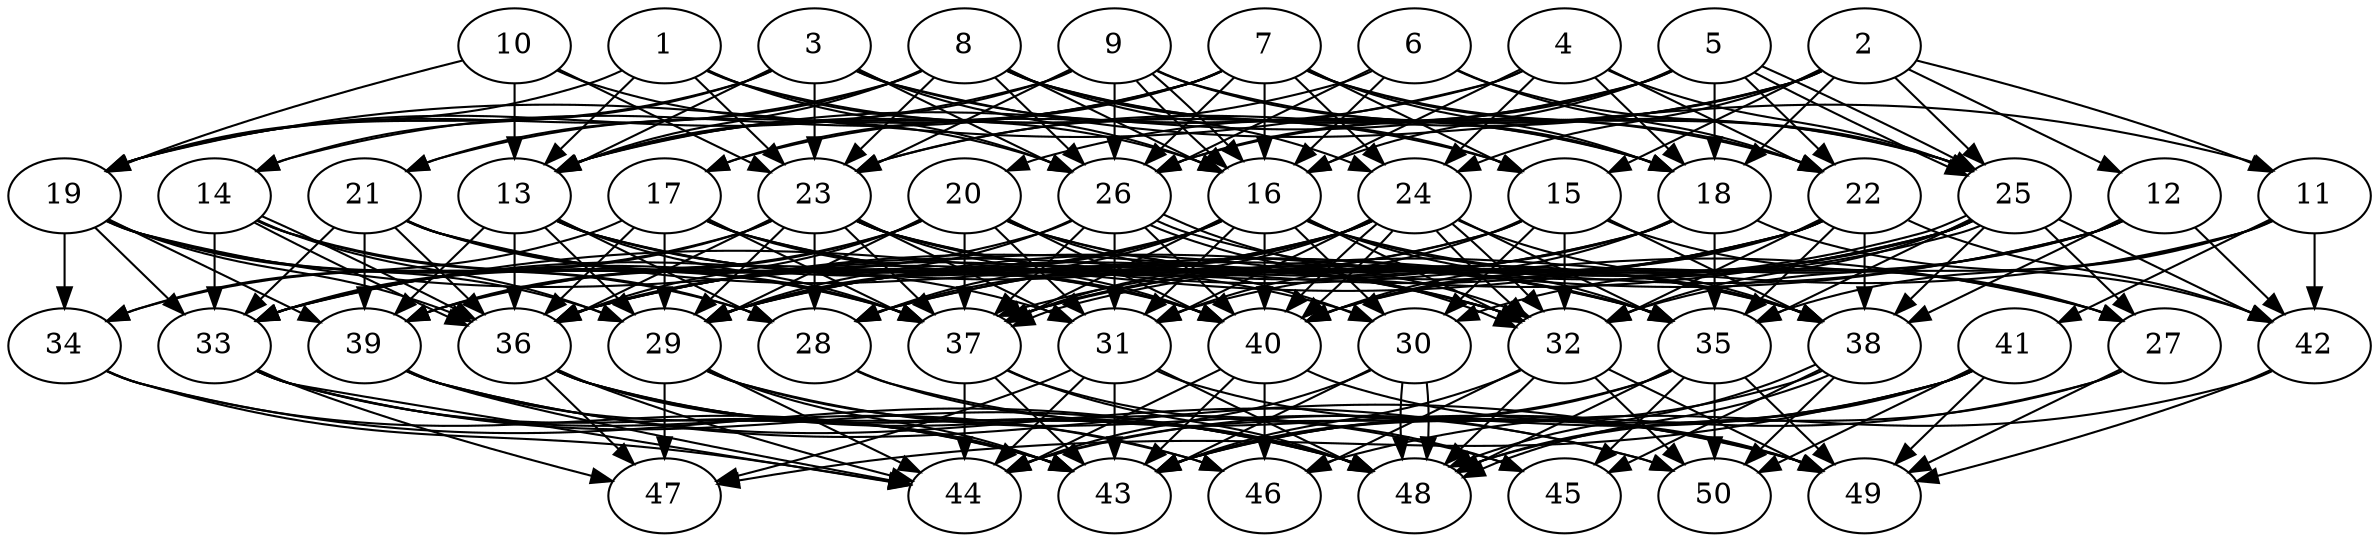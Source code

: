 // DAG automatically generated by daggen at Thu Oct  3 14:07:58 2019
// ./daggen --dot -n 50 --ccr 0.3 --fat 0.7 --regular 0.7 --density 0.9 --mindata 5242880 --maxdata 52428800 
digraph G {
  1 [size="35413333", alpha="0.03", expect_size="10624000"] 
  1 -> 13 [size ="10624000"]
  1 -> 15 [size ="10624000"]
  1 -> 16 [size ="10624000"]
  1 -> 19 [size ="10624000"]
  1 -> 23 [size ="10624000"]
  1 -> 26 [size ="10624000"]
  2 [size="113865387", alpha="0.02", expect_size="34159616"] 
  2 -> 11 [size ="34159616"]
  2 -> 12 [size ="34159616"]
  2 -> 15 [size ="34159616"]
  2 -> 18 [size ="34159616"]
  2 -> 20 [size ="34159616"]
  2 -> 23 [size ="34159616"]
  2 -> 24 [size ="34159616"]
  2 -> 25 [size ="34159616"]
  2 -> 26 [size ="34159616"]
  3 [size="28532053", alpha="0.02", expect_size="8559616"] 
  3 -> 11 [size ="8559616"]
  3 -> 13 [size ="8559616"]
  3 -> 14 [size ="8559616"]
  3 -> 16 [size ="8559616"]
  3 -> 18 [size ="8559616"]
  3 -> 19 [size ="8559616"]
  3 -> 23 [size ="8559616"]
  3 -> 26 [size ="8559616"]
  4 [size="50063360", alpha="0.01", expect_size="15019008"] 
  4 -> 16 [size ="15019008"]
  4 -> 17 [size ="15019008"]
  4 -> 18 [size ="15019008"]
  4 -> 19 [size ="15019008"]
  4 -> 22 [size ="15019008"]
  4 -> 24 [size ="15019008"]
  4 -> 25 [size ="15019008"]
  5 [size="18906453", alpha="0.06", expect_size="5671936"] 
  5 -> 13 [size ="5671936"]
  5 -> 16 [size ="5671936"]
  5 -> 18 [size ="5671936"]
  5 -> 22 [size ="5671936"]
  5 -> 23 [size ="5671936"]
  5 -> 25 [size ="5671936"]
  5 -> 25 [size ="5671936"]
  5 -> 26 [size ="5671936"]
  6 [size="42874880", alpha="0.05", expect_size="12862464"] 
  6 -> 13 [size ="12862464"]
  6 -> 16 [size ="12862464"]
  6 -> 22 [size ="12862464"]
  6 -> 25 [size ="12862464"]
  6 -> 26 [size ="12862464"]
  7 [size="70557013", alpha="0.02", expect_size="21167104"] 
  7 -> 13 [size ="21167104"]
  7 -> 14 [size ="21167104"]
  7 -> 15 [size ="21167104"]
  7 -> 16 [size ="21167104"]
  7 -> 17 [size ="21167104"]
  7 -> 18 [size ="21167104"]
  7 -> 21 [size ="21167104"]
  7 -> 22 [size ="21167104"]
  7 -> 24 [size ="21167104"]
  7 -> 25 [size ="21167104"]
  7 -> 26 [size ="21167104"]
  8 [size="100601173", alpha="0.13", expect_size="30180352"] 
  8 -> 13 [size ="30180352"]
  8 -> 15 [size ="30180352"]
  8 -> 16 [size ="30180352"]
  8 -> 18 [size ="30180352"]
  8 -> 19 [size ="30180352"]
  8 -> 21 [size ="30180352"]
  8 -> 22 [size ="30180352"]
  8 -> 23 [size ="30180352"]
  8 -> 24 [size ="30180352"]
  8 -> 26 [size ="30180352"]
  9 [size="100126720", alpha="0.04", expect_size="30038016"] 
  9 -> 13 [size ="30038016"]
  9 -> 16 [size ="30038016"]
  9 -> 16 [size ="30038016"]
  9 -> 18 [size ="30038016"]
  9 -> 19 [size ="30038016"]
  9 -> 23 [size ="30038016"]
  9 -> 25 [size ="30038016"]
  9 -> 26 [size ="30038016"]
  10 [size="103396693", alpha="0.18", expect_size="31019008"] 
  10 -> 13 [size ="31019008"]
  10 -> 19 [size ="31019008"]
  10 -> 23 [size ="31019008"]
  10 -> 26 [size ="31019008"]
  11 [size="24818347", alpha="0.17", expect_size="7445504"] 
  11 -> 32 [size ="7445504"]
  11 -> 35 [size ="7445504"]
  11 -> 37 [size ="7445504"]
  11 -> 41 [size ="7445504"]
  11 -> 42 [size ="7445504"]
  12 [size="51275093", alpha="0.16", expect_size="15382528"] 
  12 -> 28 [size ="15382528"]
  12 -> 29 [size ="15382528"]
  12 -> 30 [size ="15382528"]
  12 -> 38 [size ="15382528"]
  12 -> 40 [size ="15382528"]
  12 -> 42 [size ="15382528"]
  13 [size="64873813", alpha="0.02", expect_size="19462144"] 
  13 -> 28 [size ="19462144"]
  13 -> 29 [size ="19462144"]
  13 -> 30 [size ="19462144"]
  13 -> 32 [size ="19462144"]
  13 -> 36 [size ="19462144"]
  13 -> 37 [size ="19462144"]
  13 -> 39 [size ="19462144"]
  13 -> 40 [size ="19462144"]
  14 [size="82507093", alpha="0.18", expect_size="24752128"] 
  14 -> 28 [size ="24752128"]
  14 -> 29 [size ="24752128"]
  14 -> 33 [size ="24752128"]
  14 -> 36 [size ="24752128"]
  14 -> 36 [size ="24752128"]
  14 -> 37 [size ="24752128"]
  15 [size="88302933", alpha="0.17", expect_size="26490880"] 
  15 -> 27 [size ="26490880"]
  15 -> 29 [size ="26490880"]
  15 -> 30 [size ="26490880"]
  15 -> 31 [size ="26490880"]
  15 -> 32 [size ="26490880"]
  15 -> 36 [size ="26490880"]
  15 -> 38 [size ="26490880"]
  16 [size="137079467", alpha="0.12", expect_size="41123840"] 
  16 -> 27 [size ="41123840"]
  16 -> 28 [size ="41123840"]
  16 -> 29 [size ="41123840"]
  16 -> 30 [size ="41123840"]
  16 -> 31 [size ="41123840"]
  16 -> 32 [size ="41123840"]
  16 -> 33 [size ="41123840"]
  16 -> 35 [size ="41123840"]
  16 -> 36 [size ="41123840"]
  16 -> 37 [size ="41123840"]
  16 -> 38 [size ="41123840"]
  16 -> 40 [size ="41123840"]
  17 [size="22173013", alpha="0.03", expect_size="6651904"] 
  17 -> 29 [size ="6651904"]
  17 -> 32 [size ="6651904"]
  17 -> 34 [size ="6651904"]
  17 -> 35 [size ="6651904"]
  17 -> 36 [size ="6651904"]
  17 -> 37 [size ="6651904"]
  17 -> 40 [size ="6651904"]
  18 [size="35679573", alpha="0.13", expect_size="10703872"] 
  18 -> 29 [size ="10703872"]
  18 -> 35 [size ="10703872"]
  18 -> 36 [size ="10703872"]
  18 -> 37 [size ="10703872"]
  18 -> 40 [size ="10703872"]
  18 -> 42 [size ="10703872"]
  19 [size="140663467", alpha="0.20", expect_size="42199040"] 
  19 -> 28 [size ="42199040"]
  19 -> 29 [size ="42199040"]
  19 -> 32 [size ="42199040"]
  19 -> 33 [size ="42199040"]
  19 -> 34 [size ="42199040"]
  19 -> 36 [size ="42199040"]
  19 -> 37 [size ="42199040"]
  19 -> 39 [size ="42199040"]
  20 [size="171984213", alpha="0.19", expect_size="51595264"] 
  20 -> 29 [size ="51595264"]
  20 -> 30 [size ="51595264"]
  20 -> 31 [size ="51595264"]
  20 -> 33 [size ="51595264"]
  20 -> 35 [size ="51595264"]
  20 -> 36 [size ="51595264"]
  20 -> 37 [size ="51595264"]
  20 -> 38 [size ="51595264"]
  20 -> 39 [size ="51595264"]
  20 -> 40 [size ="51595264"]
  21 [size="157463893", alpha="0.00", expect_size="47239168"] 
  21 -> 31 [size ="47239168"]
  21 -> 33 [size ="47239168"]
  21 -> 35 [size ="47239168"]
  21 -> 36 [size ="47239168"]
  21 -> 37 [size ="47239168"]
  21 -> 39 [size ="47239168"]
  21 -> 40 [size ="47239168"]
  22 [size="133358933", alpha="0.14", expect_size="40007680"] 
  22 -> 29 [size ="40007680"]
  22 -> 32 [size ="40007680"]
  22 -> 33 [size ="40007680"]
  22 -> 35 [size ="40007680"]
  22 -> 36 [size ="40007680"]
  22 -> 37 [size ="40007680"]
  22 -> 38 [size ="40007680"]
  22 -> 40 [size ="40007680"]
  22 -> 42 [size ="40007680"]
  23 [size="103720960", alpha="0.09", expect_size="31116288"] 
  23 -> 27 [size ="31116288"]
  23 -> 28 [size ="31116288"]
  23 -> 29 [size ="31116288"]
  23 -> 31 [size ="31116288"]
  23 -> 32 [size ="31116288"]
  23 -> 33 [size ="31116288"]
  23 -> 34 [size ="31116288"]
  23 -> 35 [size ="31116288"]
  23 -> 36 [size ="31116288"]
  23 -> 37 [size ="31116288"]
  23 -> 38 [size ="31116288"]
  23 -> 40 [size ="31116288"]
  24 [size="121890133", alpha="0.08", expect_size="36567040"] 
  24 -> 28 [size ="36567040"]
  24 -> 29 [size ="36567040"]
  24 -> 31 [size ="36567040"]
  24 -> 32 [size ="36567040"]
  24 -> 32 [size ="36567040"]
  24 -> 33 [size ="36567040"]
  24 -> 35 [size ="36567040"]
  24 -> 37 [size ="36567040"]
  24 -> 38 [size ="36567040"]
  24 -> 39 [size ="36567040"]
  24 -> 40 [size ="36567040"]
  24 -> 40 [size ="36567040"]
  25 [size="104939520", alpha="0.08", expect_size="31481856"] 
  25 -> 27 [size ="31481856"]
  25 -> 28 [size ="31481856"]
  25 -> 31 [size ="31481856"]
  25 -> 32 [size ="31481856"]
  25 -> 35 [size ="31481856"]
  25 -> 36 [size ="31481856"]
  25 -> 37 [size ="31481856"]
  25 -> 37 [size ="31481856"]
  25 -> 38 [size ="31481856"]
  25 -> 40 [size ="31481856"]
  25 -> 42 [size ="31481856"]
  26 [size="84421973", alpha="0.10", expect_size="25326592"] 
  26 -> 29 [size ="25326592"]
  26 -> 31 [size ="25326592"]
  26 -> 32 [size ="25326592"]
  26 -> 32 [size ="25326592"]
  26 -> 37 [size ="25326592"]
  26 -> 38 [size ="25326592"]
  26 -> 39 [size ="25326592"]
  26 -> 40 [size ="25326592"]
  27 [size="21152427", alpha="0.20", expect_size="6345728"] 
  27 -> 43 [size ="6345728"]
  27 -> 48 [size ="6345728"]
  27 -> 49 [size ="6345728"]
  28 [size="45469013", alpha="0.20", expect_size="13640704"] 
  28 -> 48 [size ="13640704"]
  28 -> 49 [size ="13640704"]
  29 [size="148968107", alpha="0.10", expect_size="44690432"] 
  29 -> 43 [size ="44690432"]
  29 -> 44 [size ="44690432"]
  29 -> 47 [size ="44690432"]
  29 -> 48 [size ="44690432"]
  29 -> 50 [size ="44690432"]
  30 [size="146380800", alpha="0.11", expect_size="43914240"] 
  30 -> 43 [size ="43914240"]
  30 -> 44 [size ="43914240"]
  30 -> 48 [size ="43914240"]
  30 -> 48 [size ="43914240"]
  31 [size="136936107", alpha="0.14", expect_size="41080832"] 
  31 -> 43 [size ="41080832"]
  31 -> 44 [size ="41080832"]
  31 -> 47 [size ="41080832"]
  31 -> 48 [size ="41080832"]
  31 -> 49 [size ="41080832"]
  32 [size="138571093", alpha="0.00", expect_size="41571328"] 
  32 -> 43 [size ="41571328"]
  32 -> 46 [size ="41571328"]
  32 -> 48 [size ="41571328"]
  32 -> 49 [size ="41571328"]
  32 -> 50 [size ="41571328"]
  33 [size="90391893", alpha="0.13", expect_size="27117568"] 
  33 -> 43 [size ="27117568"]
  33 -> 44 [size ="27117568"]
  33 -> 46 [size ="27117568"]
  33 -> 47 [size ="27117568"]
  33 -> 48 [size ="27117568"]
  34 [size="160744107", alpha="0.14", expect_size="48223232"] 
  34 -> 43 [size ="48223232"]
  34 -> 44 [size ="48223232"]
  34 -> 48 [size ="48223232"]
  35 [size="67642027", alpha="0.04", expect_size="20292608"] 
  35 -> 43 [size ="20292608"]
  35 -> 44 [size ="20292608"]
  35 -> 45 [size ="20292608"]
  35 -> 48 [size ="20292608"]
  35 -> 49 [size ="20292608"]
  35 -> 50 [size ="20292608"]
  36 [size="127092053", alpha="0.09", expect_size="38127616"] 
  36 -> 43 [size ="38127616"]
  36 -> 44 [size ="38127616"]
  36 -> 45 [size ="38127616"]
  36 -> 46 [size ="38127616"]
  36 -> 47 [size ="38127616"]
  36 -> 48 [size ="38127616"]
  37 [size="49923413", alpha="0.15", expect_size="14977024"] 
  37 -> 43 [size ="14977024"]
  37 -> 44 [size ="14977024"]
  37 -> 45 [size ="14977024"]
  37 -> 48 [size ="14977024"]
  38 [size="46496427", alpha="0.03", expect_size="13948928"] 
  38 -> 43 [size ="13948928"]
  38 -> 45 [size ="13948928"]
  38 -> 48 [size ="13948928"]
  38 -> 48 [size ="13948928"]
  38 -> 50 [size ="13948928"]
  39 [size="42663253", alpha="0.06", expect_size="12798976"] 
  39 -> 43 [size ="12798976"]
  39 -> 44 [size ="12798976"]
  39 -> 49 [size ="12798976"]
  39 -> 50 [size ="12798976"]
  40 [size="121067520", alpha="0.10", expect_size="36320256"] 
  40 -> 43 [size ="36320256"]
  40 -> 44 [size ="36320256"]
  40 -> 46 [size ="36320256"]
  40 -> 49 [size ="36320256"]
  41 [size="53063680", alpha="0.11", expect_size="15919104"] 
  41 -> 43 [size ="15919104"]
  41 -> 44 [size ="15919104"]
  41 -> 47 [size ="15919104"]
  41 -> 48 [size ="15919104"]
  41 -> 49 [size ="15919104"]
  41 -> 50 [size ="15919104"]
  42 [size="160563200", alpha="0.07", expect_size="48168960"] 
  42 -> 46 [size ="48168960"]
  42 -> 49 [size ="48168960"]
  43 [size="162798933", alpha="0.14", expect_size="48839680"] 
  44 [size="107171840", alpha="0.14", expect_size="32151552"] 
  45 [size="58705920", alpha="0.05", expect_size="17611776"] 
  46 [size="88238080", alpha="0.05", expect_size="26471424"] 
  47 [size="158085120", alpha="0.05", expect_size="47425536"] 
  48 [size="115660800", alpha="0.09", expect_size="34698240"] 
  49 [size="136451413", alpha="0.09", expect_size="40935424"] 
  50 [size="29081600", alpha="0.06", expect_size="8724480"] 
}
